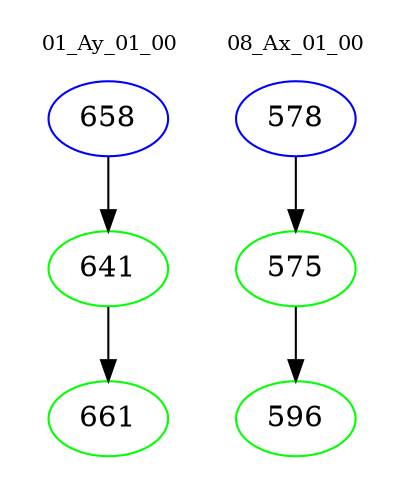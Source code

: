 digraph{
subgraph cluster_0 {
color = white
label = "01_Ay_01_00";
fontsize=10;
T0_658 [label="658", color="blue"]
T0_658 -> T0_641 [color="black"]
T0_641 [label="641", color="green"]
T0_641 -> T0_661 [color="black"]
T0_661 [label="661", color="green"]
}
subgraph cluster_1 {
color = white
label = "08_Ax_01_00";
fontsize=10;
T1_578 [label="578", color="blue"]
T1_578 -> T1_575 [color="black"]
T1_575 [label="575", color="green"]
T1_575 -> T1_596 [color="black"]
T1_596 [label="596", color="green"]
}
}
